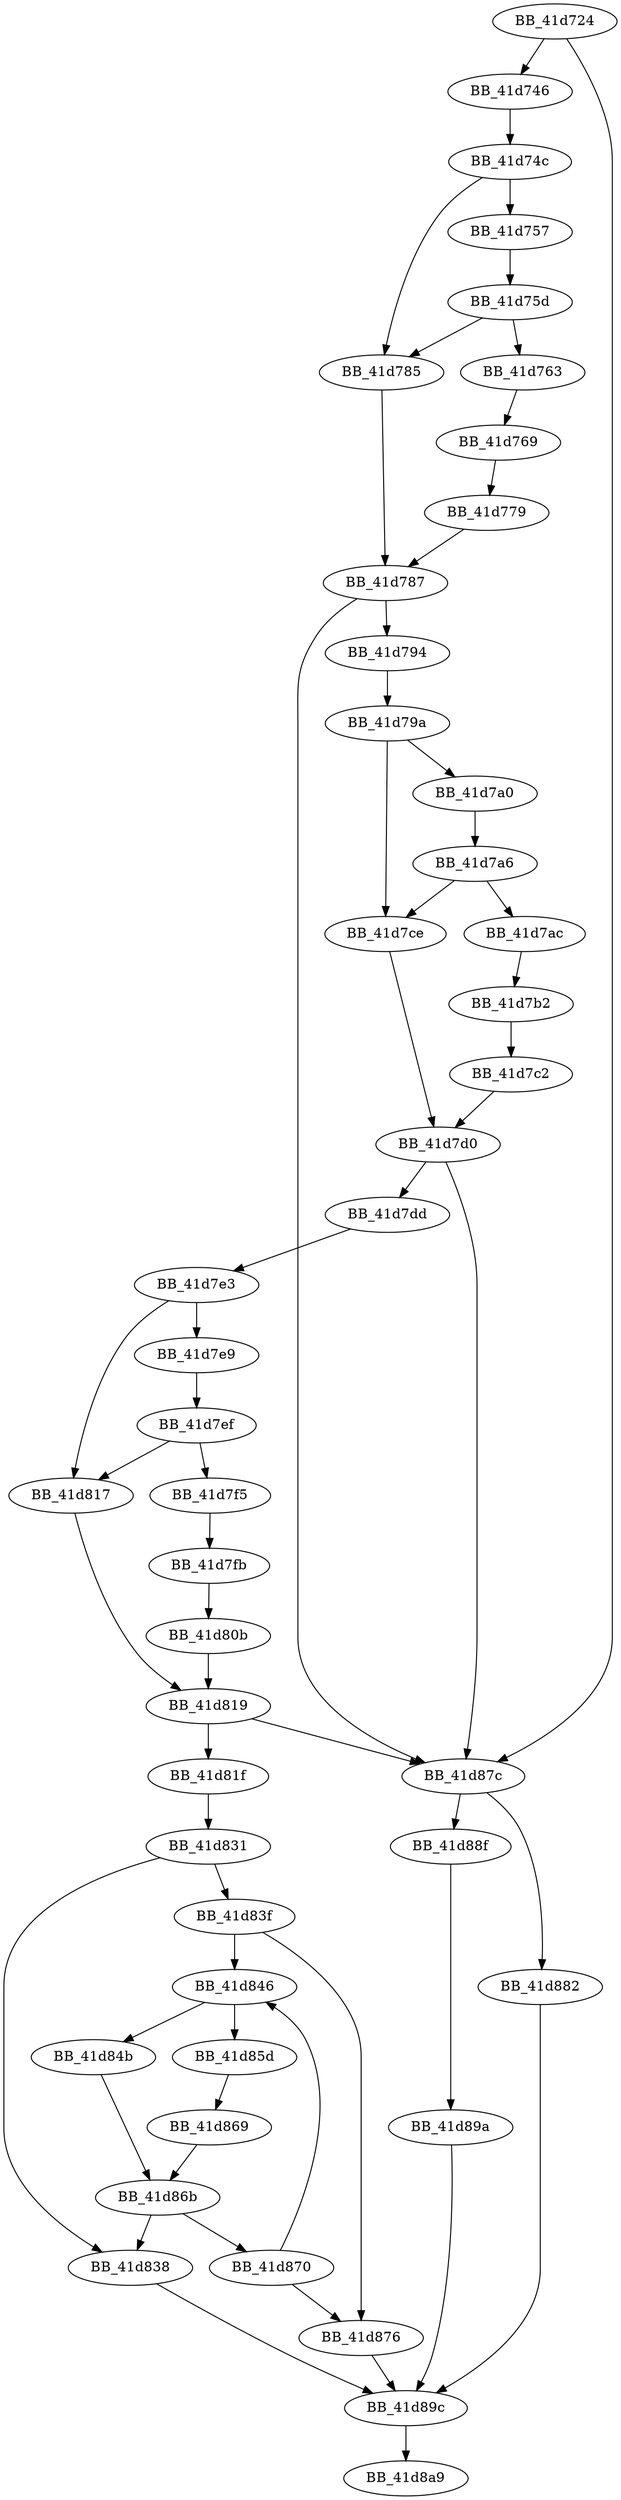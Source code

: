DiGraph __fputwc_nolock{
BB_41d724->BB_41d746
BB_41d724->BB_41d87c
BB_41d746->BB_41d74c
BB_41d74c->BB_41d757
BB_41d74c->BB_41d785
BB_41d757->BB_41d75d
BB_41d75d->BB_41d763
BB_41d75d->BB_41d785
BB_41d763->BB_41d769
BB_41d769->BB_41d779
BB_41d779->BB_41d787
BB_41d785->BB_41d787
BB_41d787->BB_41d794
BB_41d787->BB_41d87c
BB_41d794->BB_41d79a
BB_41d79a->BB_41d7a0
BB_41d79a->BB_41d7ce
BB_41d7a0->BB_41d7a6
BB_41d7a6->BB_41d7ac
BB_41d7a6->BB_41d7ce
BB_41d7ac->BB_41d7b2
BB_41d7b2->BB_41d7c2
BB_41d7c2->BB_41d7d0
BB_41d7ce->BB_41d7d0
BB_41d7d0->BB_41d7dd
BB_41d7d0->BB_41d87c
BB_41d7dd->BB_41d7e3
BB_41d7e3->BB_41d7e9
BB_41d7e3->BB_41d817
BB_41d7e9->BB_41d7ef
BB_41d7ef->BB_41d7f5
BB_41d7ef->BB_41d817
BB_41d7f5->BB_41d7fb
BB_41d7fb->BB_41d80b
BB_41d80b->BB_41d819
BB_41d817->BB_41d819
BB_41d819->BB_41d81f
BB_41d819->BB_41d87c
BB_41d81f->BB_41d831
BB_41d831->BB_41d838
BB_41d831->BB_41d83f
BB_41d838->BB_41d89c
BB_41d83f->BB_41d846
BB_41d83f->BB_41d876
BB_41d846->BB_41d84b
BB_41d846->BB_41d85d
BB_41d84b->BB_41d86b
BB_41d85d->BB_41d869
BB_41d869->BB_41d86b
BB_41d86b->BB_41d838
BB_41d86b->BB_41d870
BB_41d870->BB_41d846
BB_41d870->BB_41d876
BB_41d876->BB_41d89c
BB_41d87c->BB_41d882
BB_41d87c->BB_41d88f
BB_41d882->BB_41d89c
BB_41d88f->BB_41d89a
BB_41d89a->BB_41d89c
BB_41d89c->BB_41d8a9
}
